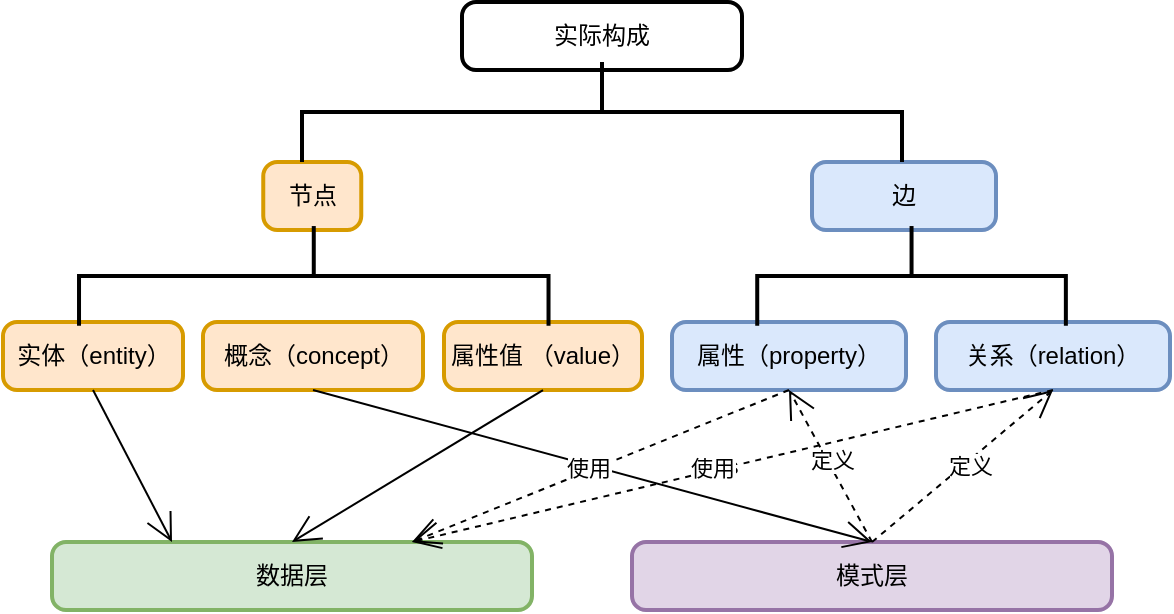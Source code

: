 <mxfile version="24.0.1" type="github">
  <diagram name="第 1 页" id="EGq3E5vETspPLSR2VidJ">
    <mxGraphModel dx="1816" dy="1678" grid="1" gridSize="10" guides="1" tooltips="1" connect="1" arrows="1" fold="1" page="1" pageScale="1" pageWidth="827" pageHeight="1169" math="0" shadow="0">
      <root>
        <mxCell id="0" />
        <mxCell id="1" parent="0" />
        <mxCell id="2" value="实际构成" style="rounded=1;absoluteArcSize=1;arcSize=14;whiteSpace=wrap;strokeWidth=2;" parent="1" vertex="1">
          <mxGeometry x="-535" y="-370" width="140" height="34" as="geometry" />
        </mxCell>
        <mxCell id="3" value="节点" style="rounded=1;absoluteArcSize=1;arcSize=14;whiteSpace=wrap;strokeWidth=2;fillColor=#ffe6cc;strokeColor=#d79b00;" parent="1" vertex="1">
          <mxGeometry x="-634.37" y="-289.99" width="49" height="34" as="geometry" />
        </mxCell>
        <mxCell id="4" value="边" style="rounded=1;absoluteArcSize=1;arcSize=14;whiteSpace=wrap;strokeWidth=2;fillColor=#dae8fc;strokeColor=#6c8ebf;" parent="1" vertex="1">
          <mxGeometry x="-360" y="-290" width="92" height="34" as="geometry" />
        </mxCell>
        <mxCell id="P-F_Z9ekdY9hJIYS4DJG-11" value="实体（entity）" style="rounded=1;absoluteArcSize=1;arcSize=14;whiteSpace=wrap;strokeWidth=2;fillColor=#ffe6cc;strokeColor=#d79b00;" vertex="1" parent="1">
          <mxGeometry x="-764.5" y="-209.99" width="90" height="34" as="geometry" />
        </mxCell>
        <mxCell id="P-F_Z9ekdY9hJIYS4DJG-12" value="概念（concept）" style="rounded=1;absoluteArcSize=1;arcSize=14;whiteSpace=wrap;strokeWidth=2;fillColor=#ffe6cc;strokeColor=#d79b00;" vertex="1" parent="1">
          <mxGeometry x="-664.5" y="-209.99" width="110" height="34" as="geometry" />
        </mxCell>
        <mxCell id="P-F_Z9ekdY9hJIYS4DJG-13" value="属性值 （value）" style="rounded=1;absoluteArcSize=1;arcSize=14;whiteSpace=wrap;strokeWidth=2;fillColor=#ffe6cc;strokeColor=#d79b00;" vertex="1" parent="1">
          <mxGeometry x="-544" y="-209.99" width="99" height="34" as="geometry" />
        </mxCell>
        <mxCell id="P-F_Z9ekdY9hJIYS4DJG-14" value="属性（property）" style="rounded=1;absoluteArcSize=1;arcSize=14;whiteSpace=wrap;strokeWidth=2;fillColor=#dae8fc;strokeColor=#6c8ebf;" vertex="1" parent="1">
          <mxGeometry x="-430" y="-210" width="117" height="34" as="geometry" />
        </mxCell>
        <mxCell id="P-F_Z9ekdY9hJIYS4DJG-15" value="关系（relation）" style="rounded=1;absoluteArcSize=1;arcSize=14;whiteSpace=wrap;strokeWidth=2;fillColor=#dae8fc;strokeColor=#6c8ebf;" vertex="1" parent="1">
          <mxGeometry x="-298" y="-210" width="117" height="34" as="geometry" />
        </mxCell>
        <mxCell id="P-F_Z9ekdY9hJIYS4DJG-16" value="" style="strokeWidth=2;html=1;shape=mxgraph.flowchart.annotation_2;align=left;labelPosition=right;pointerEvents=1;rotation=90;" vertex="1" parent="1">
          <mxGeometry x="-490" y="-465" width="50" height="300" as="geometry" />
        </mxCell>
        <mxCell id="P-F_Z9ekdY9hJIYS4DJG-19" value="" style="strokeWidth=2;html=1;shape=mxgraph.flowchart.annotation_2;align=left;labelPosition=right;pointerEvents=1;rotation=90;" vertex="1" parent="1">
          <mxGeometry x="-634.05" y="-350.42" width="49.87" height="234.75" as="geometry" />
        </mxCell>
        <mxCell id="P-F_Z9ekdY9hJIYS4DJG-20" value="" style="strokeWidth=2;html=1;shape=mxgraph.flowchart.annotation_2;align=left;labelPosition=right;pointerEvents=1;rotation=90;" vertex="1" parent="1">
          <mxGeometry x="-335.16" y="-310.21" width="49.87" height="154.32" as="geometry" />
        </mxCell>
        <mxCell id="P-F_Z9ekdY9hJIYS4DJG-21" value="模式层" style="rounded=1;absoluteArcSize=1;arcSize=14;whiteSpace=wrap;strokeWidth=2;fillColor=#e1d5e7;strokeColor=#9673a6;" vertex="1" parent="1">
          <mxGeometry x="-450" y="-100" width="240" height="34" as="geometry" />
        </mxCell>
        <mxCell id="P-F_Z9ekdY9hJIYS4DJG-22" value="数据层" style="rounded=1;absoluteArcSize=1;arcSize=14;whiteSpace=wrap;strokeWidth=2;fillColor=#d5e8d4;strokeColor=#82b366;" vertex="1" parent="1">
          <mxGeometry x="-740" y="-100" width="240" height="34" as="geometry" />
        </mxCell>
        <mxCell id="P-F_Z9ekdY9hJIYS4DJG-24" value="" style="endArrow=open;endFill=1;endSize=12;html=1;rounded=0;exitX=0.5;exitY=1;exitDx=0;exitDy=0;entryX=0.25;entryY=0;entryDx=0;entryDy=0;" edge="1" parent="1" source="P-F_Z9ekdY9hJIYS4DJG-11" target="P-F_Z9ekdY9hJIYS4DJG-22">
          <mxGeometry width="160" relative="1" as="geometry">
            <mxPoint x="-560" y="-250" as="sourcePoint" />
            <mxPoint x="-400" y="-250" as="targetPoint" />
          </mxGeometry>
        </mxCell>
        <mxCell id="P-F_Z9ekdY9hJIYS4DJG-25" value="" style="endArrow=open;endFill=1;endSize=12;html=1;rounded=0;exitX=0.5;exitY=1;exitDx=0;exitDy=0;entryX=0.5;entryY=0;entryDx=0;entryDy=0;" edge="1" parent="1" source="P-F_Z9ekdY9hJIYS4DJG-13" target="P-F_Z9ekdY9hJIYS4DJG-22">
          <mxGeometry width="160" relative="1" as="geometry">
            <mxPoint x="-709" y="-166" as="sourcePoint" />
            <mxPoint x="-350" y="-80" as="targetPoint" />
          </mxGeometry>
        </mxCell>
        <mxCell id="P-F_Z9ekdY9hJIYS4DJG-26" value="" style="endArrow=open;endFill=1;endSize=12;html=1;rounded=0;exitX=0.5;exitY=1;exitDx=0;exitDy=0;entryX=0.5;entryY=0;entryDx=0;entryDy=0;" edge="1" parent="1" source="P-F_Z9ekdY9hJIYS4DJG-12" target="P-F_Z9ekdY9hJIYS4DJG-21">
          <mxGeometry width="160" relative="1" as="geometry">
            <mxPoint x="-484" y="-166" as="sourcePoint" />
            <mxPoint x="-599" y="-90" as="targetPoint" />
          </mxGeometry>
        </mxCell>
        <mxCell id="P-F_Z9ekdY9hJIYS4DJG-27" value="" style="endArrow=open;endFill=1;endSize=12;html=1;rounded=0;entryX=0.5;entryY=1;entryDx=0;entryDy=0;exitX=0.5;exitY=0;exitDx=0;exitDy=0;dashed=1;" edge="1" parent="1" source="P-F_Z9ekdY9hJIYS4DJG-21" target="P-F_Z9ekdY9hJIYS4DJG-14">
          <mxGeometry width="160" relative="1" as="geometry">
            <mxPoint x="-200" y="-110" as="sourcePoint" />
            <mxPoint x="-304" y="-90" as="targetPoint" />
          </mxGeometry>
        </mxCell>
        <mxCell id="P-F_Z9ekdY9hJIYS4DJG-28" value="定义" style="edgeLabel;html=1;align=center;verticalAlign=middle;resizable=0;points=[];" vertex="1" connectable="0" parent="P-F_Z9ekdY9hJIYS4DJG-27">
          <mxGeometry x="0.06" y="-2" relative="1" as="geometry">
            <mxPoint as="offset" />
          </mxGeometry>
        </mxCell>
        <mxCell id="P-F_Z9ekdY9hJIYS4DJG-29" value="" style="endArrow=open;endFill=1;endSize=12;html=1;rounded=0;entryX=0.5;entryY=1;entryDx=0;entryDy=0;exitX=0.5;exitY=0;exitDx=0;exitDy=0;dashed=1;" edge="1" parent="1" source="P-F_Z9ekdY9hJIYS4DJG-21" target="P-F_Z9ekdY9hJIYS4DJG-15">
          <mxGeometry width="160" relative="1" as="geometry">
            <mxPoint x="-304" y="-90" as="sourcePoint" />
            <mxPoint x="-361" y="-166" as="targetPoint" />
          </mxGeometry>
        </mxCell>
        <mxCell id="P-F_Z9ekdY9hJIYS4DJG-30" value="定义" style="edgeLabel;html=1;align=center;verticalAlign=middle;resizable=0;points=[];" vertex="1" connectable="0" parent="P-F_Z9ekdY9hJIYS4DJG-29">
          <mxGeometry x="0.06" y="-2" relative="1" as="geometry">
            <mxPoint as="offset" />
          </mxGeometry>
        </mxCell>
        <mxCell id="P-F_Z9ekdY9hJIYS4DJG-31" value="s" style="endArrow=open;endFill=1;endSize=12;html=1;rounded=0;entryX=0.75;entryY=0;entryDx=0;entryDy=0;exitX=0.5;exitY=1;exitDx=0;exitDy=0;dashed=1;" edge="1" parent="1" source="P-F_Z9ekdY9hJIYS4DJG-14" target="P-F_Z9ekdY9hJIYS4DJG-22">
          <mxGeometry width="160" relative="1" as="geometry">
            <mxPoint x="-304" y="-90" as="sourcePoint" />
            <mxPoint x="-361" y="-166" as="targetPoint" />
          </mxGeometry>
        </mxCell>
        <mxCell id="P-F_Z9ekdY9hJIYS4DJG-32" value="使用" style="edgeLabel;html=1;align=center;verticalAlign=middle;resizable=0;points=[];" vertex="1" connectable="0" parent="P-F_Z9ekdY9hJIYS4DJG-31">
          <mxGeometry x="0.06" y="-2" relative="1" as="geometry">
            <mxPoint as="offset" />
          </mxGeometry>
        </mxCell>
        <mxCell id="P-F_Z9ekdY9hJIYS4DJG-33" value="s" style="endArrow=open;endFill=1;endSize=12;html=1;rounded=0;entryX=0.75;entryY=0;entryDx=0;entryDy=0;exitX=0.5;exitY=1;exitDx=0;exitDy=0;dashed=1;" edge="1" parent="1" source="P-F_Z9ekdY9hJIYS4DJG-15" target="P-F_Z9ekdY9hJIYS4DJG-22">
          <mxGeometry width="160" relative="1" as="geometry">
            <mxPoint x="-361" y="-166" as="sourcePoint" />
            <mxPoint x="-599" y="-90" as="targetPoint" />
          </mxGeometry>
        </mxCell>
        <mxCell id="P-F_Z9ekdY9hJIYS4DJG-34" value="使用" style="edgeLabel;html=1;align=center;verticalAlign=middle;resizable=0;points=[];" vertex="1" connectable="0" parent="P-F_Z9ekdY9hJIYS4DJG-33">
          <mxGeometry x="0.06" y="-2" relative="1" as="geometry">
            <mxPoint as="offset" />
          </mxGeometry>
        </mxCell>
      </root>
    </mxGraphModel>
  </diagram>
</mxfile>
